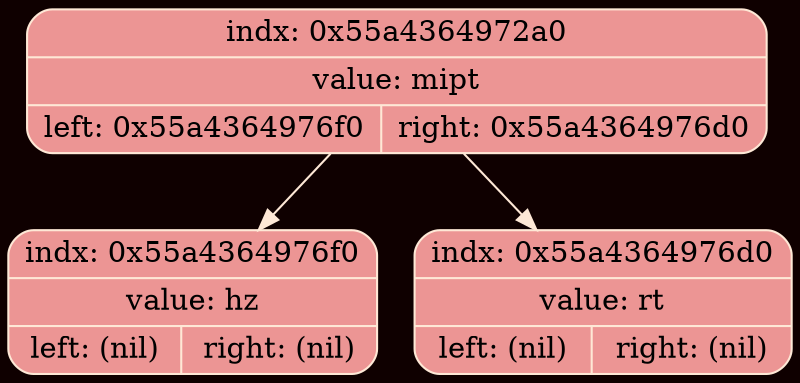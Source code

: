 digraph Tree {
	rankdir = TB;
	node [shape = record];
	edge[color = "#FEE8D6"];
	bgcolor = "#0F0000";
	node0x55a4364972a0 [color = "#FEE8D6", shape = Mrecord, style = filled, fillcolor = "#EC9594", label = "{indx: 0x55a4364972a0 | value: mipt | { left: 0x55a4364976f0 | right: 0x55a4364976d0}}"];
		node0x55a4364972a0 -> node0x55a4364976f0
	node0x55a4364976f0 [color = "#FEE8D6", shape = Mrecord, style = filled, fillcolor = "#EC9594", label = "{indx: 0x55a4364976f0 | value: hz | { left: (nil) | right: (nil)}}"];
		node0x55a4364972a0 -> node0x55a4364976d0
	node0x55a4364976d0 [color = "#FEE8D6", shape = Mrecord, style = filled, fillcolor = "#EC9594", label = "{indx: 0x55a4364976d0 | value: rt | { left: (nil) | right: (nil)}}"];
}

